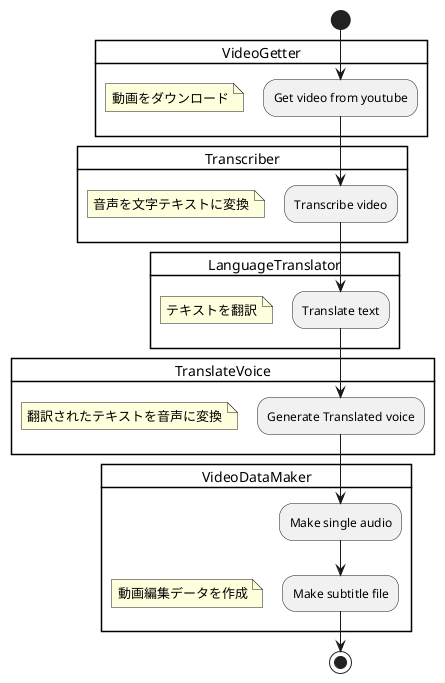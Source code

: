 @startuml

start

card VideoGetter{
    :Get video from youtube;
}
floating note: 動画をダウンロード

card Transcriber{
    :Transcribe video;
}
floating note: 音声を文字テキストに変換

card LanguageTranslator{
    :Translate text;
}
floating note: テキストを翻訳

card TranslateVoice{
    :Generate Translated voice;
}
floating note: 翻訳されたテキストを音声に変換

card VideoDataMaker{
    :Make single audio;
    :Make subtitle file;
}
floating note: 動画編集データを作成

stop

@enduml
